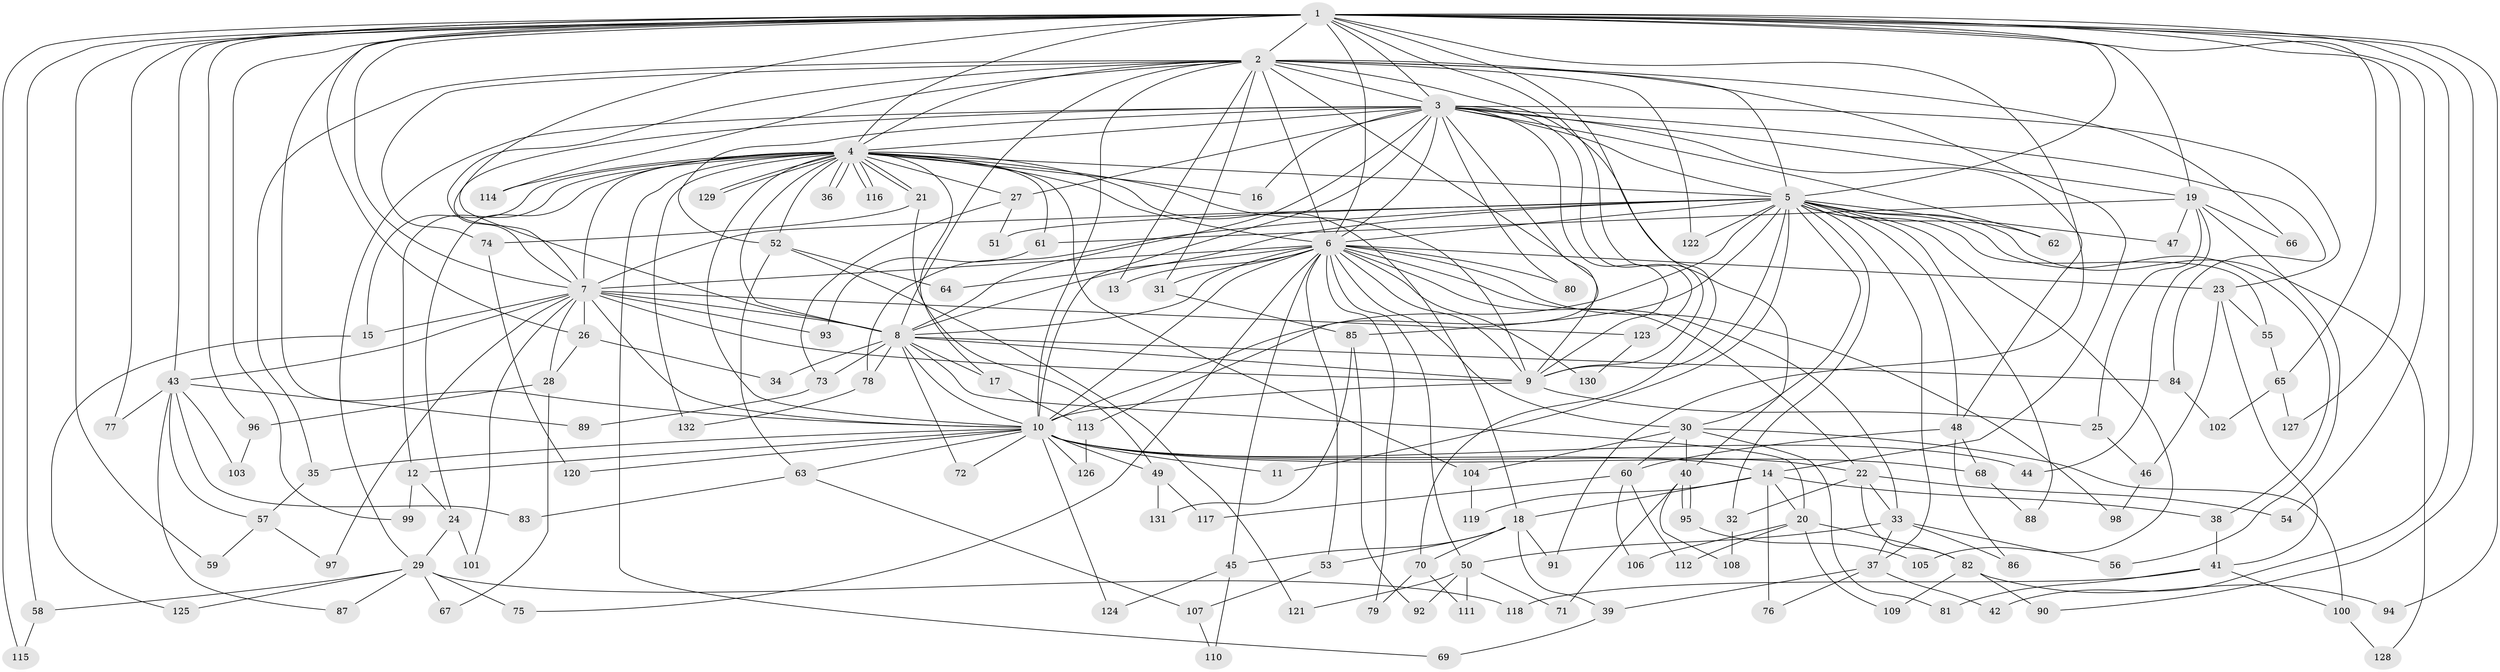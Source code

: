 // coarse degree distribution, {20: 0.019230769230769232, 15: 0.038461538461538464, 19: 0.038461538461538464, 26: 0.019230769230769232, 21: 0.019230769230769232, 14: 0.019230769230769232, 11: 0.019230769230769232, 22: 0.019230769230769232, 2: 0.34615384615384615, 7: 0.019230769230769232, 3: 0.15384615384615385, 9: 0.038461538461538464, 8: 0.019230769230769232, 5: 0.09615384615384616, 6: 0.038461538461538464, 12: 0.038461538461538464, 10: 0.019230769230769232, 4: 0.038461538461538464}
// Generated by graph-tools (version 1.1) at 2025/17/03/04/25 18:17:22]
// undirected, 132 vertices, 289 edges
graph export_dot {
graph [start="1"]
  node [color=gray90,style=filled];
  1;
  2;
  3;
  4;
  5;
  6;
  7;
  8;
  9;
  10;
  11;
  12;
  13;
  14;
  15;
  16;
  17;
  18;
  19;
  20;
  21;
  22;
  23;
  24;
  25;
  26;
  27;
  28;
  29;
  30;
  31;
  32;
  33;
  34;
  35;
  36;
  37;
  38;
  39;
  40;
  41;
  42;
  43;
  44;
  45;
  46;
  47;
  48;
  49;
  50;
  51;
  52;
  53;
  54;
  55;
  56;
  57;
  58;
  59;
  60;
  61;
  62;
  63;
  64;
  65;
  66;
  67;
  68;
  69;
  70;
  71;
  72;
  73;
  74;
  75;
  76;
  77;
  78;
  79;
  80;
  81;
  82;
  83;
  84;
  85;
  86;
  87;
  88;
  89;
  90;
  91;
  92;
  93;
  94;
  95;
  96;
  97;
  98;
  99;
  100;
  101;
  102;
  103;
  104;
  105;
  106;
  107;
  108;
  109;
  110;
  111;
  112;
  113;
  114;
  115;
  116;
  117;
  118;
  119;
  120;
  121;
  122;
  123;
  124;
  125;
  126;
  127;
  128;
  129;
  130;
  131;
  132;
  1 -- 2;
  1 -- 3;
  1 -- 4;
  1 -- 5;
  1 -- 6;
  1 -- 7;
  1 -- 8;
  1 -- 9;
  1 -- 10;
  1 -- 19;
  1 -- 26;
  1 -- 42;
  1 -- 43;
  1 -- 54;
  1 -- 58;
  1 -- 59;
  1 -- 65;
  1 -- 70;
  1 -- 77;
  1 -- 90;
  1 -- 91;
  1 -- 94;
  1 -- 96;
  1 -- 99;
  1 -- 115;
  1 -- 127;
  2 -- 3;
  2 -- 4;
  2 -- 5;
  2 -- 6;
  2 -- 7;
  2 -- 8;
  2 -- 9;
  2 -- 10;
  2 -- 13;
  2 -- 14;
  2 -- 31;
  2 -- 35;
  2 -- 40;
  2 -- 66;
  2 -- 74;
  2 -- 114;
  2 -- 122;
  3 -- 4;
  3 -- 5;
  3 -- 6;
  3 -- 7;
  3 -- 8;
  3 -- 9;
  3 -- 10;
  3 -- 16;
  3 -- 19;
  3 -- 23;
  3 -- 27;
  3 -- 29;
  3 -- 48;
  3 -- 52;
  3 -- 62;
  3 -- 80;
  3 -- 84;
  3 -- 113;
  3 -- 123;
  4 -- 5;
  4 -- 6;
  4 -- 7;
  4 -- 8;
  4 -- 9;
  4 -- 10;
  4 -- 12;
  4 -- 15;
  4 -- 16;
  4 -- 17;
  4 -- 18;
  4 -- 21;
  4 -- 21;
  4 -- 24;
  4 -- 27;
  4 -- 36;
  4 -- 36;
  4 -- 52;
  4 -- 61;
  4 -- 69;
  4 -- 104;
  4 -- 114;
  4 -- 116;
  4 -- 116;
  4 -- 129;
  4 -- 129;
  4 -- 132;
  5 -- 6;
  5 -- 7;
  5 -- 8;
  5 -- 9;
  5 -- 10;
  5 -- 11;
  5 -- 30;
  5 -- 32;
  5 -- 37;
  5 -- 38;
  5 -- 47;
  5 -- 48;
  5 -- 51;
  5 -- 55;
  5 -- 62;
  5 -- 78;
  5 -- 85;
  5 -- 88;
  5 -- 105;
  5 -- 122;
  5 -- 128;
  6 -- 7;
  6 -- 8;
  6 -- 9;
  6 -- 10;
  6 -- 13;
  6 -- 22;
  6 -- 23;
  6 -- 30;
  6 -- 31;
  6 -- 33;
  6 -- 45;
  6 -- 50;
  6 -- 53;
  6 -- 64;
  6 -- 75;
  6 -- 79;
  6 -- 80;
  6 -- 98;
  6 -- 130;
  7 -- 8;
  7 -- 9;
  7 -- 10;
  7 -- 15;
  7 -- 26;
  7 -- 28;
  7 -- 43;
  7 -- 93;
  7 -- 97;
  7 -- 101;
  7 -- 123;
  8 -- 9;
  8 -- 10;
  8 -- 17;
  8 -- 20;
  8 -- 34;
  8 -- 72;
  8 -- 73;
  8 -- 78;
  8 -- 84;
  9 -- 10;
  9 -- 25;
  10 -- 11;
  10 -- 12;
  10 -- 14;
  10 -- 22;
  10 -- 35;
  10 -- 44;
  10 -- 49;
  10 -- 63;
  10 -- 68;
  10 -- 72;
  10 -- 120;
  10 -- 124;
  10 -- 126;
  12 -- 24;
  12 -- 99;
  14 -- 18;
  14 -- 20;
  14 -- 38;
  14 -- 76;
  14 -- 119;
  15 -- 125;
  17 -- 113;
  18 -- 39;
  18 -- 45;
  18 -- 53;
  18 -- 70;
  18 -- 91;
  19 -- 25;
  19 -- 44;
  19 -- 47;
  19 -- 56;
  19 -- 61;
  19 -- 66;
  20 -- 82;
  20 -- 106;
  20 -- 109;
  20 -- 112;
  21 -- 49;
  21 -- 74;
  22 -- 32;
  22 -- 33;
  22 -- 54;
  22 -- 82;
  23 -- 41;
  23 -- 46;
  23 -- 55;
  24 -- 29;
  24 -- 101;
  25 -- 46;
  26 -- 28;
  26 -- 34;
  27 -- 51;
  27 -- 73;
  28 -- 67;
  28 -- 96;
  29 -- 58;
  29 -- 67;
  29 -- 75;
  29 -- 87;
  29 -- 118;
  29 -- 125;
  30 -- 40;
  30 -- 60;
  30 -- 81;
  30 -- 100;
  30 -- 104;
  31 -- 85;
  32 -- 108;
  33 -- 37;
  33 -- 50;
  33 -- 56;
  33 -- 86;
  35 -- 57;
  37 -- 39;
  37 -- 42;
  37 -- 76;
  38 -- 41;
  39 -- 69;
  40 -- 71;
  40 -- 95;
  40 -- 95;
  40 -- 108;
  41 -- 81;
  41 -- 100;
  41 -- 118;
  43 -- 57;
  43 -- 77;
  43 -- 83;
  43 -- 87;
  43 -- 89;
  43 -- 103;
  45 -- 110;
  45 -- 124;
  46 -- 98;
  48 -- 60;
  48 -- 68;
  48 -- 86;
  49 -- 117;
  49 -- 131;
  50 -- 71;
  50 -- 92;
  50 -- 111;
  50 -- 121;
  52 -- 63;
  52 -- 64;
  52 -- 121;
  53 -- 107;
  55 -- 65;
  57 -- 59;
  57 -- 97;
  58 -- 115;
  60 -- 106;
  60 -- 112;
  60 -- 117;
  61 -- 93;
  63 -- 83;
  63 -- 107;
  65 -- 102;
  65 -- 127;
  68 -- 88;
  70 -- 79;
  70 -- 111;
  73 -- 89;
  74 -- 120;
  78 -- 132;
  82 -- 90;
  82 -- 94;
  82 -- 109;
  84 -- 102;
  85 -- 92;
  85 -- 131;
  95 -- 105;
  96 -- 103;
  100 -- 128;
  104 -- 119;
  107 -- 110;
  113 -- 126;
  123 -- 130;
}
